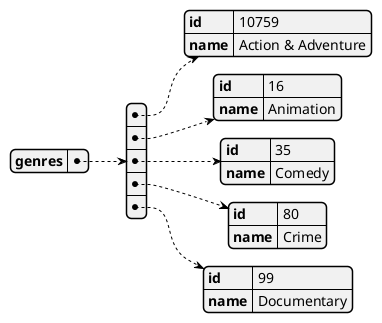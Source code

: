 @startjson genre
{
    "genres": [
        {
            "id": 10759,
            "name": "Action & Adventure"
        },
        {
            "id": 16,
            "name": "Animation"
        },
        {
            "id": 35,
            "name": "Comedy"
        },
        {
            "id": 80,
            "name": "Crime"
        },
        {
            "id": 99,
            "name": "Documentary"
        }
    ]
}
@endjson
